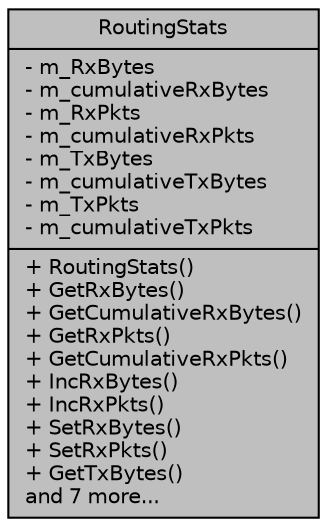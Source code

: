 digraph "RoutingStats"
{
  edge [fontname="Helvetica",fontsize="10",labelfontname="Helvetica",labelfontsize="10"];
  node [fontname="Helvetica",fontsize="10",shape=record];
  Node1 [label="{RoutingStats\n|- m_RxBytes\l- m_cumulativeRxBytes\l- m_RxPkts\l- m_cumulativeRxPkts\l- m_TxBytes\l- m_cumulativeTxBytes\l- m_TxPkts\l- m_cumulativeTxPkts\l|+ RoutingStats()\l+ GetRxBytes()\l+ GetCumulativeRxBytes()\l+ GetRxPkts()\l+ GetCumulativeRxPkts()\l+ IncRxBytes()\l+ IncRxPkts()\l+ SetRxBytes()\l+ SetRxPkts()\l+ GetTxBytes()\land 7 more...\l}",height=0.2,width=0.4,color="black", fillcolor="grey75", style="filled", fontcolor="black"];
}

